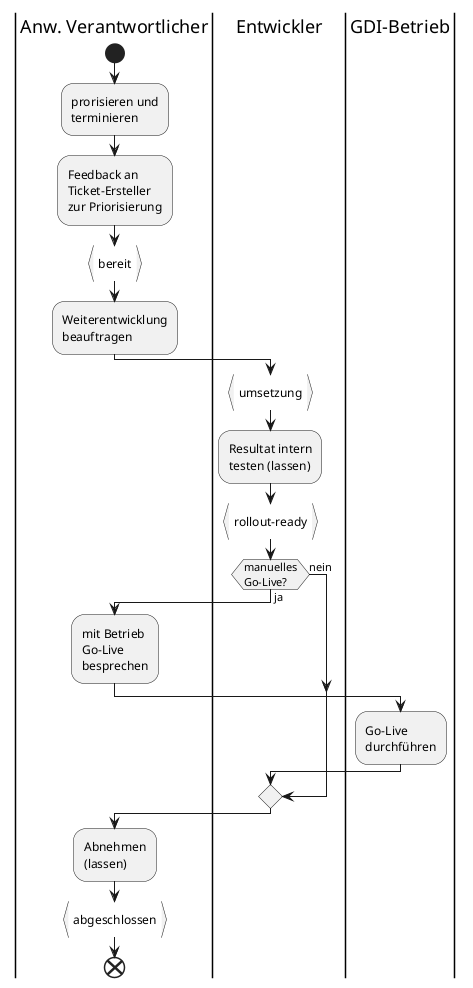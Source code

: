 ﻿@startuml
|Anw. Verantwortlicher|
start
:prorisieren und
terminieren;
:Feedback an
Ticket-Ersteller
zur Priorisierung;
:bereit}
:Weiterentwicklung
beauftragen;
|Entwickler|
:umsetzung}
:Resultat intern
testen (lassen);
:rollout-ready}
if(manuelles
Go-Live?) then (ja)
    |Anw. Verantwortlicher|
    :mit Betrieb
    Go-Live
    besprechen;
    |GDI-Betrieb|
    :Go-Live
    durchführen;
else (nein)
endif
|Anw. Verantwortlicher|
:Abnehmen
(lassen);
:abgeschlossen}
end
@enduml